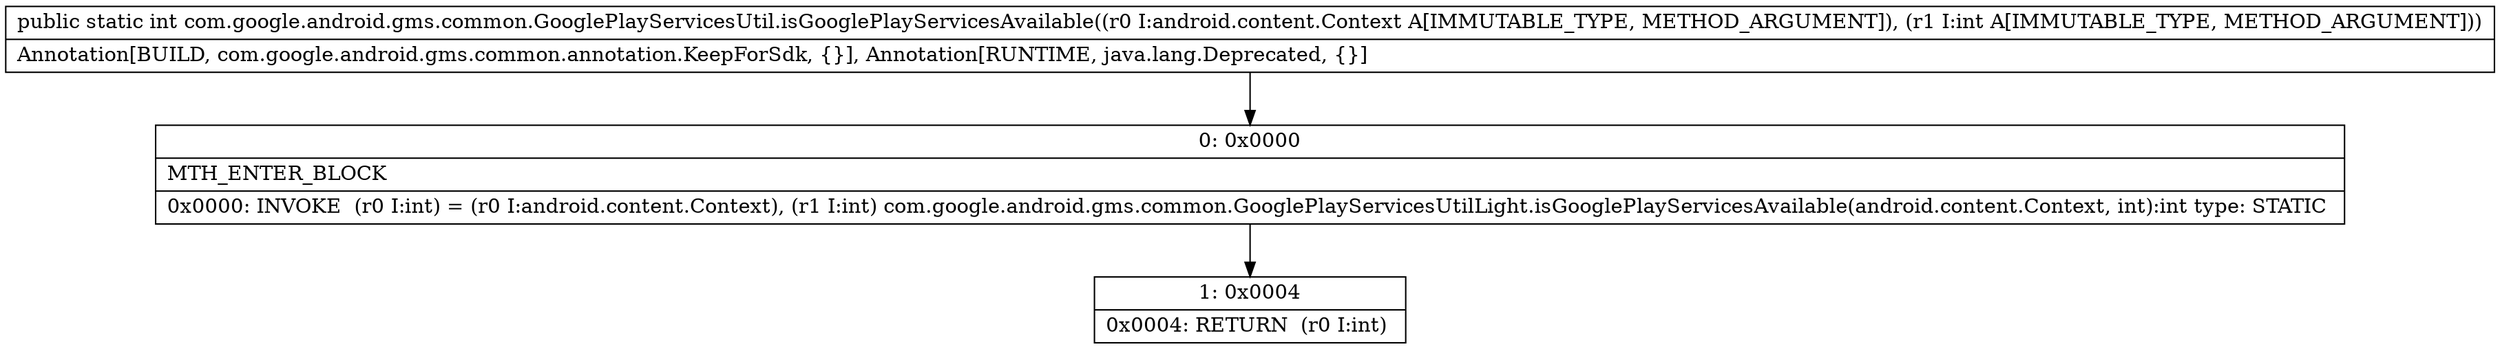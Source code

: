 digraph "CFG forcom.google.android.gms.common.GooglePlayServicesUtil.isGooglePlayServicesAvailable(Landroid\/content\/Context;I)I" {
Node_0 [shape=record,label="{0\:\ 0x0000|MTH_ENTER_BLOCK\l|0x0000: INVOKE  (r0 I:int) = (r0 I:android.content.Context), (r1 I:int) com.google.android.gms.common.GooglePlayServicesUtilLight.isGooglePlayServicesAvailable(android.content.Context, int):int type: STATIC \l}"];
Node_1 [shape=record,label="{1\:\ 0x0004|0x0004: RETURN  (r0 I:int) \l}"];
MethodNode[shape=record,label="{public static int com.google.android.gms.common.GooglePlayServicesUtil.isGooglePlayServicesAvailable((r0 I:android.content.Context A[IMMUTABLE_TYPE, METHOD_ARGUMENT]), (r1 I:int A[IMMUTABLE_TYPE, METHOD_ARGUMENT]))  | Annotation[BUILD, com.google.android.gms.common.annotation.KeepForSdk, \{\}], Annotation[RUNTIME, java.lang.Deprecated, \{\}]\l}"];
MethodNode -> Node_0;
Node_0 -> Node_1;
}

